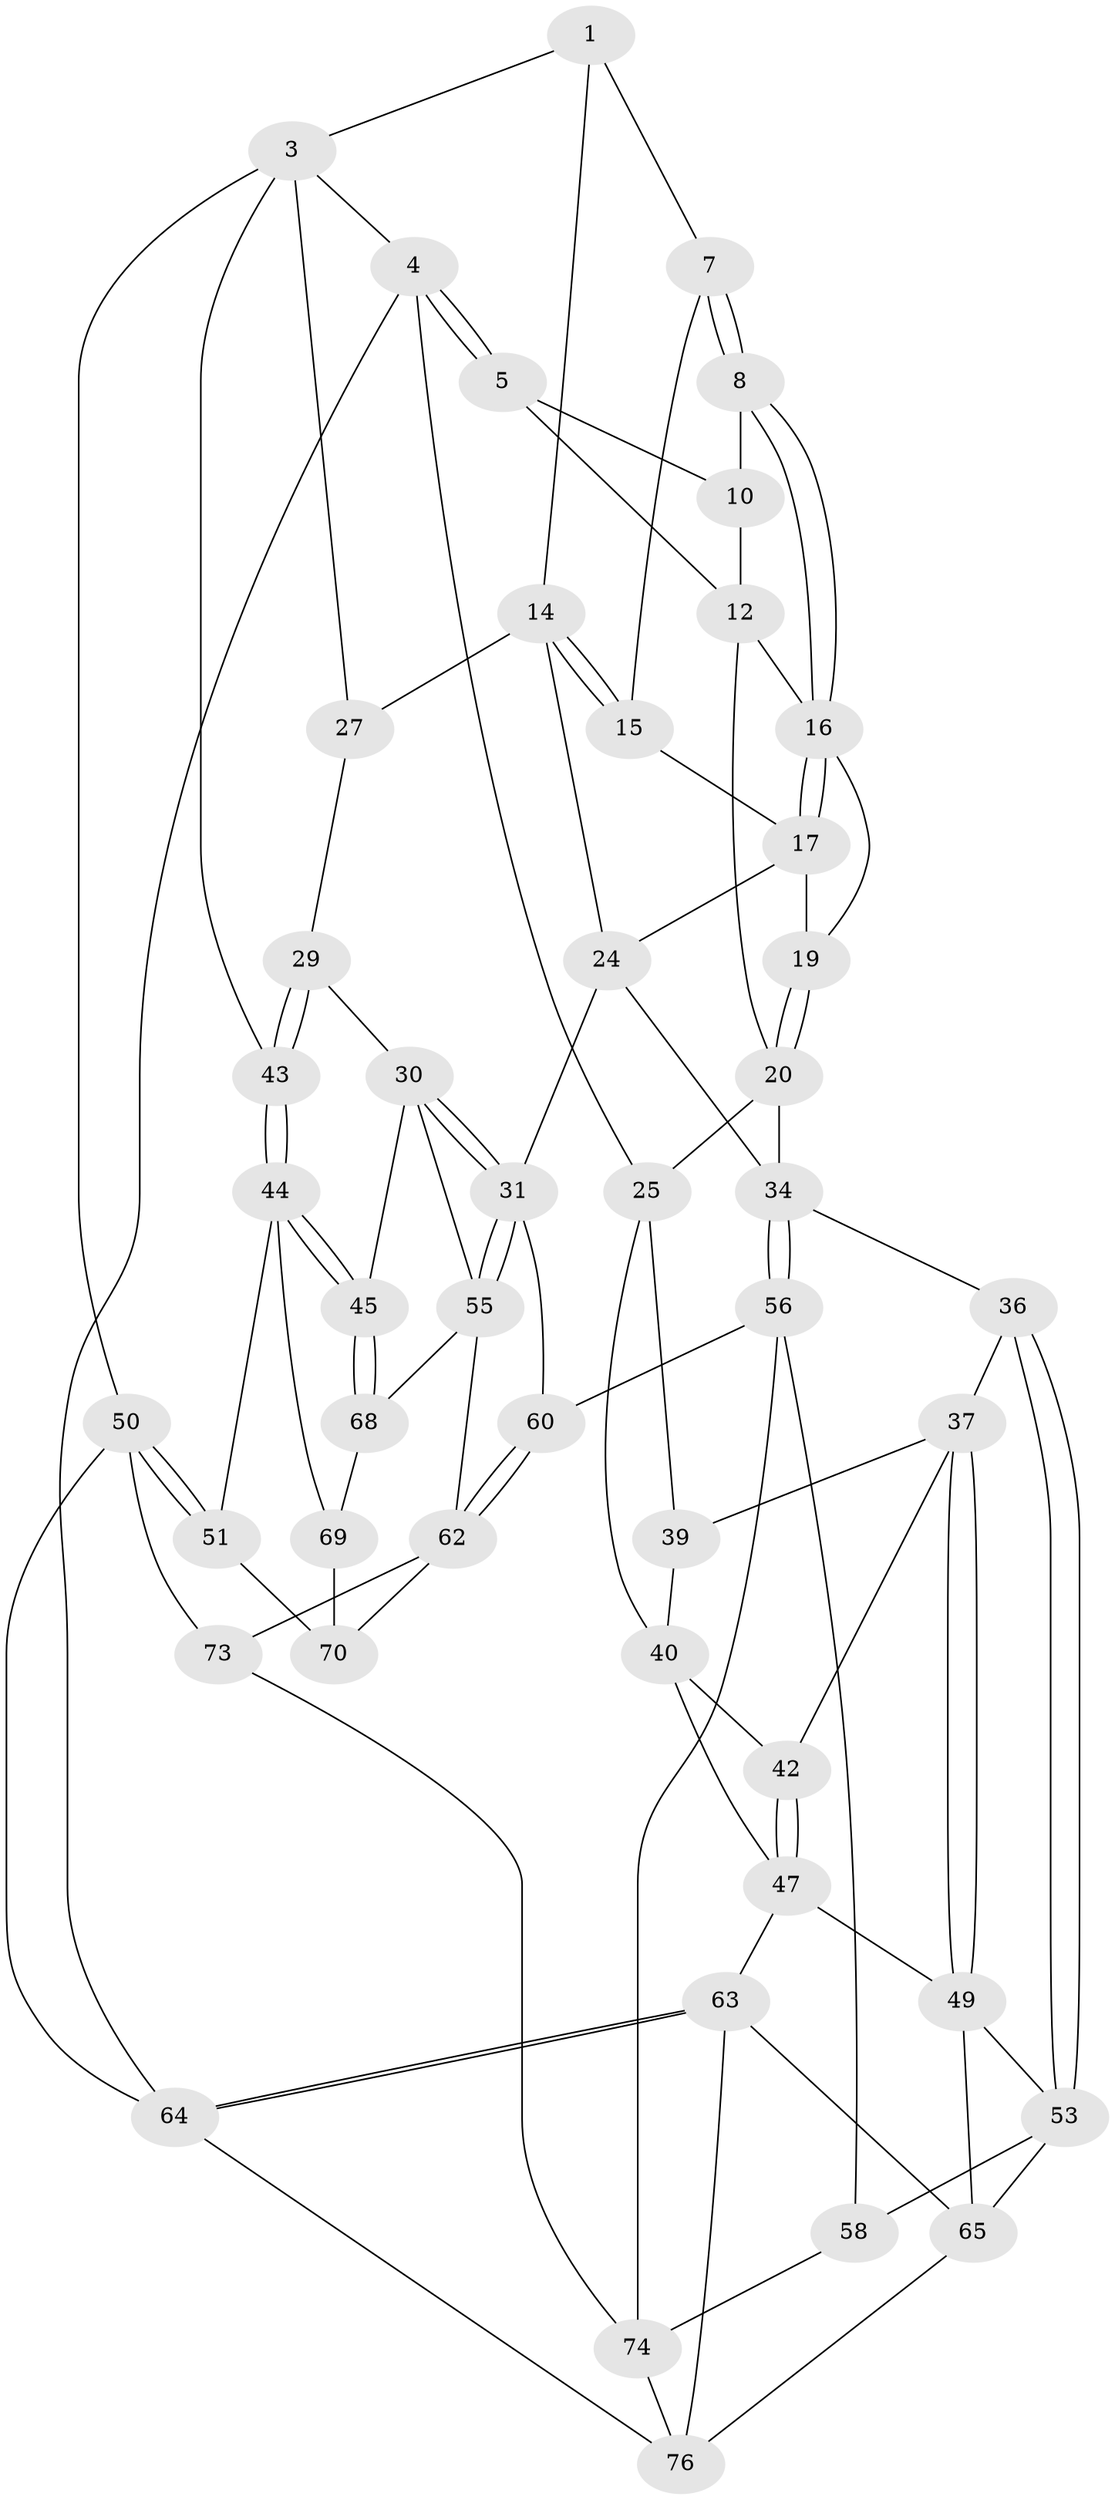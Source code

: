 // Generated by graph-tools (version 1.1) at 2025/52/02/27/25 19:52:41]
// undirected, 48 vertices, 105 edges
graph export_dot {
graph [start="1"]
  node [color=gray90,style=filled];
  1 [pos="+0.7433843240472214+0",super="+2"];
  3 [pos="+1+0",super="+28"];
  4 [pos="+0+0"];
  5 [pos="+0+0",super="+6"];
  7 [pos="+0.7074378437073421+0"];
  8 [pos="+0.5114475340609445+0.14598684087715041",super="+9"];
  10 [pos="+0.3935505583837383+0",super="+11"];
  12 [pos="+0.3377143383887619+0.1591047279572545",super="+13"];
  14 [pos="+0.7375427727123037+0.239933814249471",super="+23"];
  15 [pos="+0.7045225186740002+0.11938444734335896"];
  16 [pos="+0.5127685571523966+0.14975602358229018",super="+18"];
  17 [pos="+0.5147155794935782+0.15281066348738",super="+22"];
  19 [pos="+0.42114196191225484+0.332550486988948"];
  20 [pos="+0.3190395663069568+0.3853072947963622",super="+21"];
  24 [pos="+0.6688882384776617+0.3491572354596368",super="+33"];
  25 [pos="+0.11393283967613939+0.3168472942645459",super="+26"];
  27 [pos="+0.8326283311883075+0.27451533190288807"];
  29 [pos="+0.9368426940521378+0.42675015483539464"];
  30 [pos="+0.9307948212951219+0.43252961142669966",super="+46"];
  31 [pos="+0.7208645464410213+0.48409608355501155",super="+32"];
  34 [pos="+0.4035759744020131+0.5974024697280479",super="+35"];
  36 [pos="+0.2176661258317191+0.5061073923635435"];
  37 [pos="+0.19601064009839822+0.5037330938144702",super="+38"];
  39 [pos="+0.11144223592498174+0.4125916237802348"];
  40 [pos="+0+0.5209953453545367",super="+41"];
  42 [pos="+0.10750599906669149+0.5029700699669951"];
  43 [pos="+1+0.3691821437766268"];
  44 [pos="+1+0.6689778063592308",super="+52"];
  45 [pos="+1+0.6483760053448768"];
  47 [pos="+0.01683506209893132+0.5987292863064344",super="+48"];
  49 [pos="+0.03050516860535571+0.6075347690660812",super="+54"];
  50 [pos="+1+1",super="+79"];
  51 [pos="+1+1",super="+75"];
  53 [pos="+0.13345707143569602+0.6401822280755357",super="+59"];
  55 [pos="+0.7776046301650047+0.5951511810138639",super="+61"];
  56 [pos="+0.4031315868263505+0.614857427986267",super="+57"];
  58 [pos="+0.2972029969572817+0.7344203586621163"];
  60 [pos="+0.5869918210169526+0.6729852008091468"];
  62 [pos="+0.6715085100578927+0.7405841780448947",super="+72"];
  63 [pos="+0+1",super="+66"];
  64 [pos="+0+1",super="+80"];
  65 [pos="+0.052310464410819345+0.7637536194554531",super="+67"];
  68 [pos="+0.7804307110771601+0.6595612718667471"];
  69 [pos="+0.8084730530187062+0.6980343459734208"];
  70 [pos="+0.8367915753180474+0.7839373147632744",super="+71"];
  73 [pos="+0.5839904911698542+0.9030875048658329"];
  74 [pos="+0.4949900739118382+0.8287386272421141",super="+77"];
  76 [pos="+0.11540985709674235+0.8697209875512956",super="+78"];
  1 -- 7;
  1 -- 3;
  1 -- 14;
  3 -- 4;
  3 -- 50;
  3 -- 27;
  3 -- 43;
  4 -- 5;
  4 -- 5;
  4 -- 64;
  4 -- 25;
  5 -- 10;
  5 -- 12;
  7 -- 8;
  7 -- 8;
  7 -- 15;
  8 -- 16;
  8 -- 16;
  8 -- 10 [weight=2];
  10 -- 12;
  12 -- 20;
  12 -- 16;
  14 -- 15;
  14 -- 15;
  14 -- 24;
  14 -- 27;
  15 -- 17;
  16 -- 17;
  16 -- 17;
  16 -- 19;
  17 -- 24;
  17 -- 19;
  19 -- 20;
  19 -- 20;
  20 -- 25;
  20 -- 34;
  24 -- 34;
  24 -- 31;
  25 -- 39;
  25 -- 40;
  27 -- 29;
  29 -- 30;
  29 -- 43;
  29 -- 43;
  30 -- 31;
  30 -- 31;
  30 -- 45;
  30 -- 55;
  31 -- 55;
  31 -- 55;
  31 -- 60;
  34 -- 56;
  34 -- 56;
  34 -- 36;
  36 -- 37;
  36 -- 53;
  36 -- 53;
  37 -- 49;
  37 -- 49;
  37 -- 42;
  37 -- 39;
  39 -- 40;
  40 -- 47;
  40 -- 42;
  42 -- 47;
  42 -- 47;
  43 -- 44;
  43 -- 44;
  44 -- 45;
  44 -- 45;
  44 -- 51;
  44 -- 69;
  45 -- 68;
  45 -- 68;
  47 -- 49;
  47 -- 63;
  49 -- 65;
  49 -- 53;
  50 -- 51;
  50 -- 51;
  50 -- 64 [weight=2];
  50 -- 73;
  51 -- 70 [weight=2];
  53 -- 58;
  53 -- 65;
  55 -- 68;
  55 -- 62;
  56 -- 60;
  56 -- 58;
  56 -- 74;
  58 -- 74;
  60 -- 62;
  60 -- 62;
  62 -- 73;
  62 -- 70;
  63 -- 64;
  63 -- 64;
  63 -- 65;
  63 -- 76;
  64 -- 76;
  65 -- 76;
  68 -- 69;
  69 -- 70;
  73 -- 74;
  74 -- 76;
}
